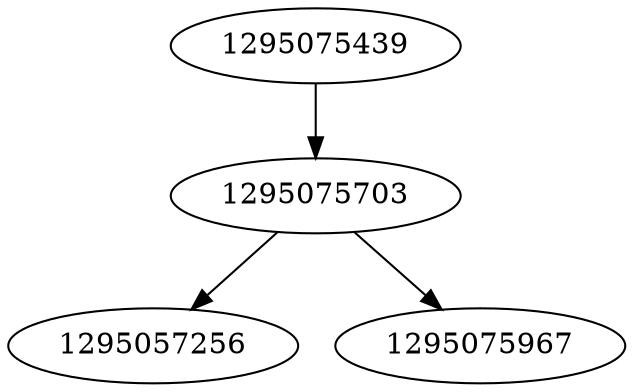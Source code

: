 strict digraph  {
1295057256;
1295075703;
1295075439;
1295075967;
1295075703 -> 1295057256;
1295075703 -> 1295075967;
1295075439 -> 1295075703;
}
